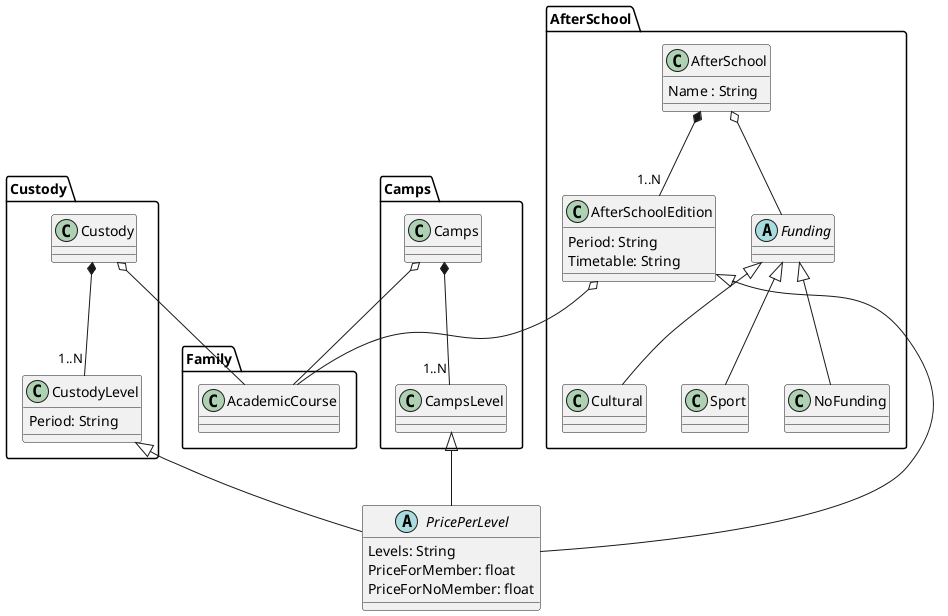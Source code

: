 @startuml
package Family{
  class AcademicCourse
}
package AfterSchool{
    class AfterSchool{
        Name : String
    }
    class AfterSchoolEdition{
        Period: String
        Timetable: String
    }
    AfterSchool *-- "1..N" AfterSchoolEdition: ""
    AfterSchoolEdition o-- AcademicCourse

  abstract class Funding
  class Cultural
  class Sport
  class NoFunding
  Funding <|-- Cultural
  Funding <|-- Sport
  Funding <|-- NoFunding

  AfterSchool o-- Funding

}
package Custody{
    class Custody
    class CustodyLevel{
        Period: String
    }
    Custody *-- "1..N" CustodyLevel: ""
    Custody o-- AcademicCourse
}

package Camps{
    class Camps
    class CampsLevel
    Camps *-- "1..N" CampsLevel: ""
    Camps o-- AcademicCourse
}

abstract class PricePerLevel{
    Levels: String
    PriceForMember: float
    PriceForNoMember: float
}

CampsLevel <|-- PricePerLevel
AfterSchoolEdition <|-- PricePerLevel
CustodyLevel <|-- PricePerLevel

@enduml
